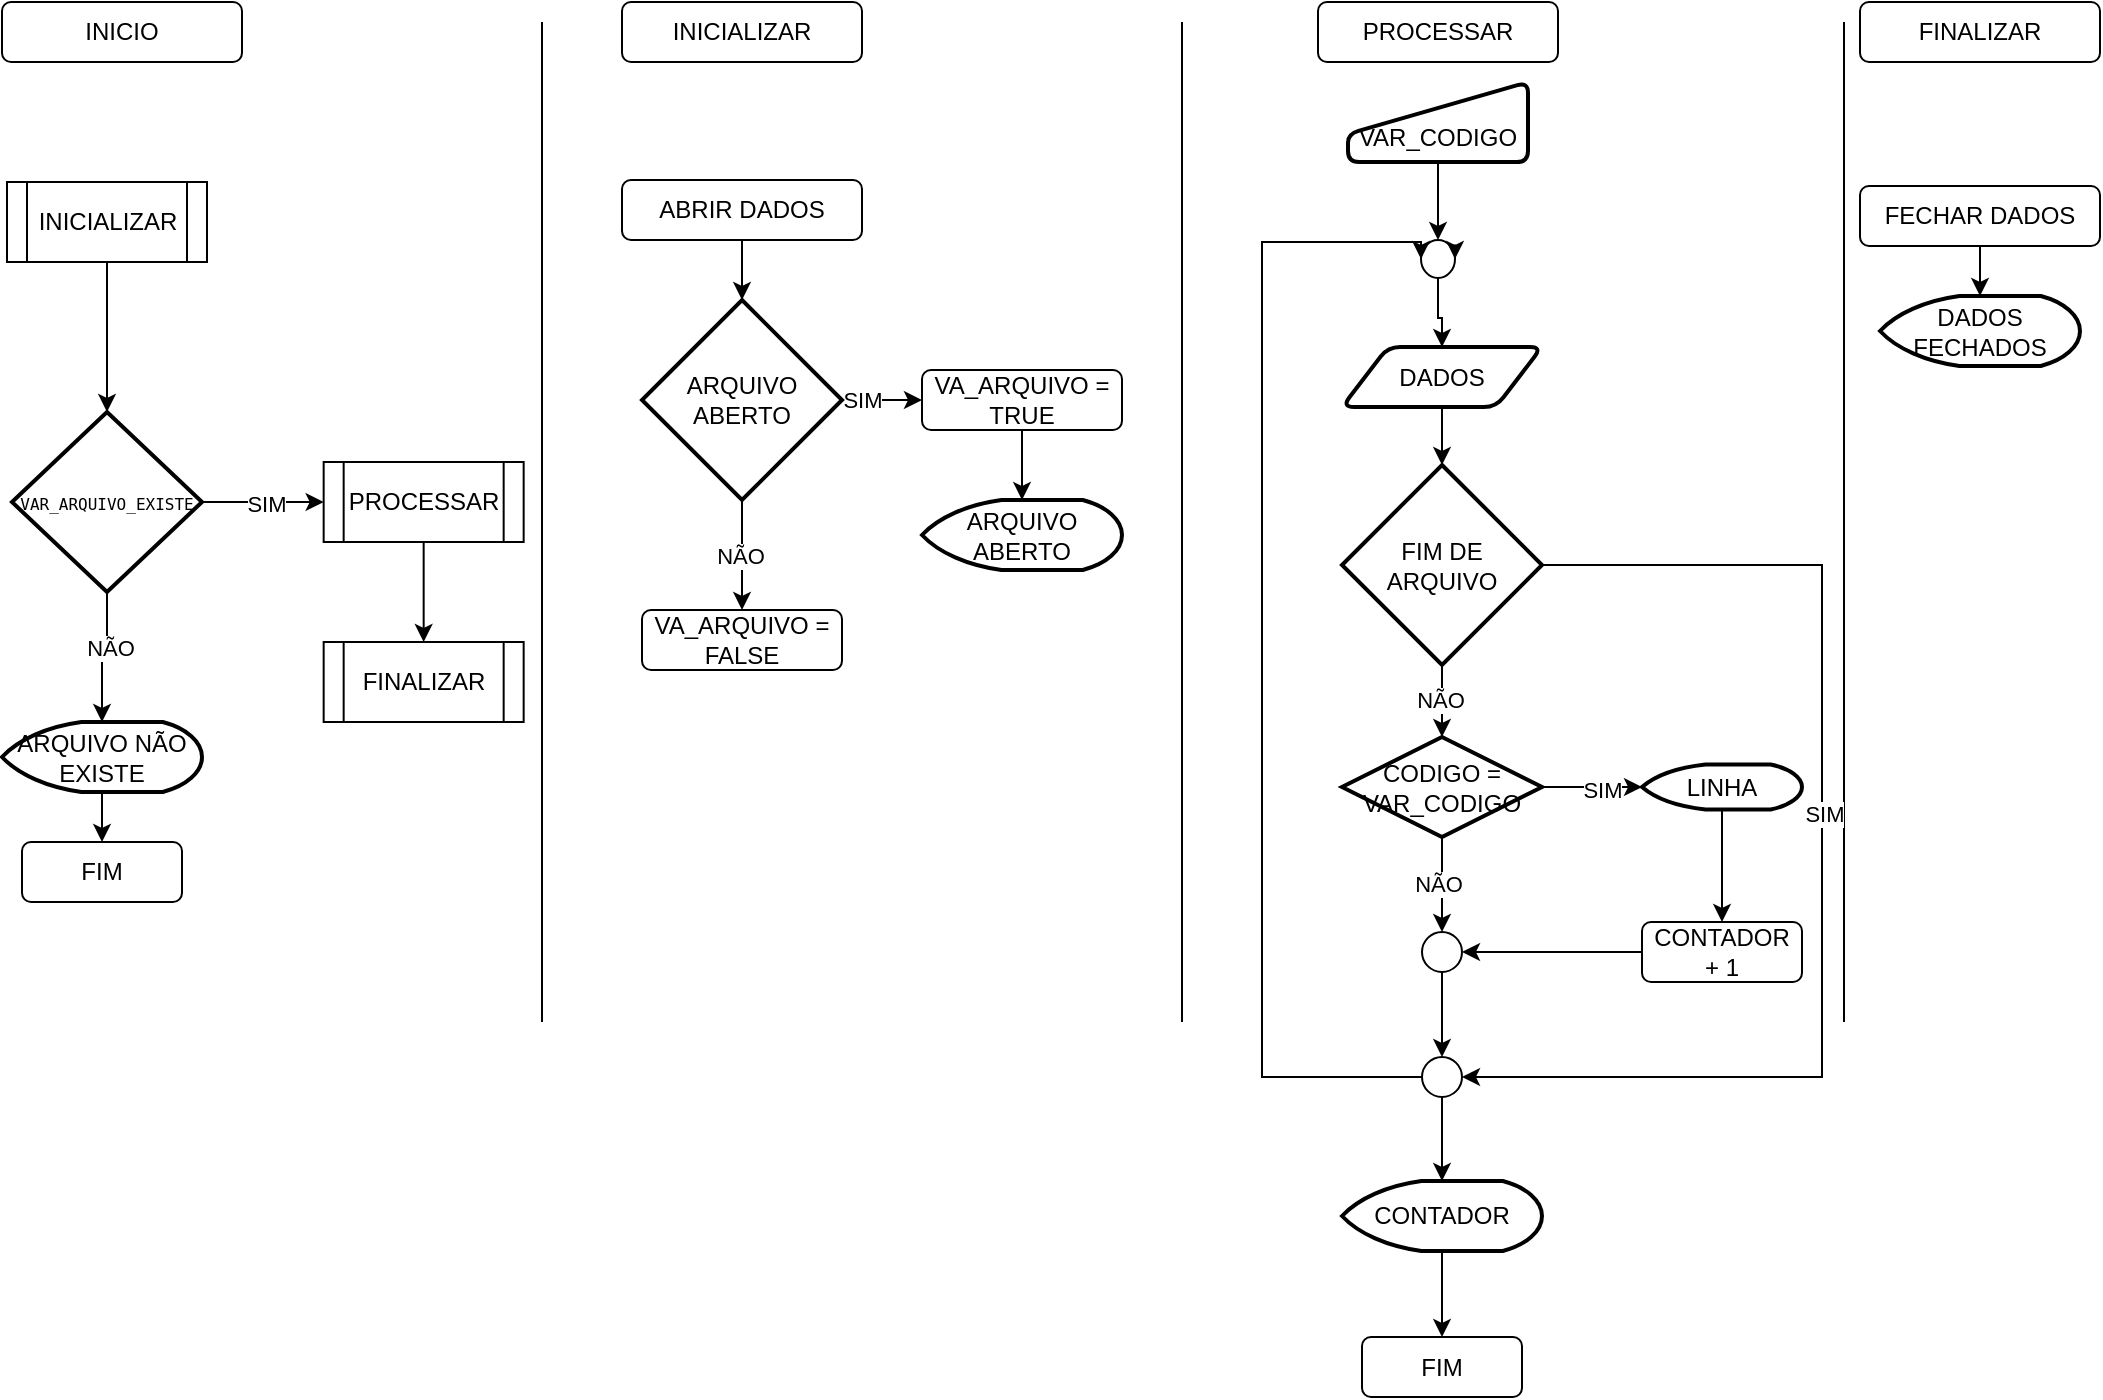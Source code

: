 <mxfile version="22.0.8" type="device">
  <diagram name="Page-1" id="E9orTl3SNehWpQuC50nb">
    <mxGraphModel dx="1386" dy="781" grid="1" gridSize="10" guides="1" tooltips="1" connect="1" arrows="1" fold="1" page="1" pageScale="1" pageWidth="827" pageHeight="1169" math="0" shadow="0">
      <root>
        <mxCell id="0" />
        <mxCell id="1" parent="0" />
        <mxCell id="xOdOsGnyKBdInWj9Q3QP-5" value="INICIO" style="rounded=1;whiteSpace=wrap;html=1;" parent="1" vertex="1">
          <mxGeometry x="30" y="20" width="120" height="30" as="geometry" />
        </mxCell>
        <mxCell id="xOdOsGnyKBdInWj9Q3QP-6" value="INICIALIZAR" style="rounded=1;whiteSpace=wrap;html=1;" parent="1" vertex="1">
          <mxGeometry x="340" y="20" width="120" height="30" as="geometry" />
        </mxCell>
        <mxCell id="xOdOsGnyKBdInWj9Q3QP-7" value="PROCESSAR" style="rounded=1;whiteSpace=wrap;html=1;" parent="1" vertex="1">
          <mxGeometry x="688" y="20" width="120" height="30" as="geometry" />
        </mxCell>
        <mxCell id="xOdOsGnyKBdInWj9Q3QP-8" value="FINALIZAR" style="rounded=1;whiteSpace=wrap;html=1;" parent="1" vertex="1">
          <mxGeometry x="959" y="20" width="120" height="30" as="geometry" />
        </mxCell>
        <mxCell id="xOdOsGnyKBdInWj9Q3QP-9" value="INICIALIZAR" style="shape=process;whiteSpace=wrap;html=1;backgroundOutline=1;" parent="1" vertex="1">
          <mxGeometry x="32.5" y="110" width="100" height="40" as="geometry" />
        </mxCell>
        <mxCell id="xOdOsGnyKBdInWj9Q3QP-15" style="edgeStyle=orthogonalEdgeStyle;rounded=0;orthogonalLoop=1;jettySize=auto;html=1;" parent="1" source="xOdOsGnyKBdInWj9Q3QP-10" target="xOdOsGnyKBdInWj9Q3QP-12" edge="1">
          <mxGeometry relative="1" as="geometry" />
        </mxCell>
        <mxCell id="xOdOsGnyKBdInWj9Q3QP-18" value="SIM" style="edgeLabel;html=1;align=center;verticalAlign=middle;resizable=0;points=[];" parent="xOdOsGnyKBdInWj9Q3QP-15" vertex="1" connectable="0">
          <mxGeometry x="0.037" y="-1" relative="1" as="geometry">
            <mxPoint as="offset" />
          </mxGeometry>
        </mxCell>
        <mxCell id="xOdOsGnyKBdInWj9Q3QP-17" style="edgeStyle=orthogonalEdgeStyle;rounded=0;orthogonalLoop=1;jettySize=auto;html=1;entryX=0.5;entryY=0;entryDx=0;entryDy=0;entryPerimeter=0;" parent="1" source="xOdOsGnyKBdInWj9Q3QP-10" target="xOdOsGnyKBdInWj9Q3QP-47" edge="1">
          <mxGeometry relative="1" as="geometry" />
        </mxCell>
        <mxCell id="xOdOsGnyKBdInWj9Q3QP-19" value="NÃO" style="edgeLabel;html=1;align=center;verticalAlign=middle;resizable=0;points=[];" parent="xOdOsGnyKBdInWj9Q3QP-17" vertex="1" connectable="0">
          <mxGeometry x="-0.176" y="1" relative="1" as="geometry">
            <mxPoint as="offset" />
          </mxGeometry>
        </mxCell>
        <mxCell id="xOdOsGnyKBdInWj9Q3QP-10" value="&lt;pre&gt;&lt;font style=&quot;font-size: 8px;&quot;&gt;VAR_ARQUIVO_EXISTE&lt;/font&gt;&lt;/pre&gt;" style="strokeWidth=2;html=1;shape=mxgraph.flowchart.decision;whiteSpace=wrap;" parent="1" vertex="1">
          <mxGeometry x="35" y="225" width="95" height="90" as="geometry" />
        </mxCell>
        <mxCell id="xOdOsGnyKBdInWj9Q3QP-11" value="FIM" style="rounded=1;whiteSpace=wrap;html=1;" parent="1" vertex="1">
          <mxGeometry x="40" y="440" width="80" height="30" as="geometry" />
        </mxCell>
        <mxCell id="xOdOsGnyKBdInWj9Q3QP-16" style="edgeStyle=orthogonalEdgeStyle;rounded=0;orthogonalLoop=1;jettySize=auto;html=1;" parent="1" source="xOdOsGnyKBdInWj9Q3QP-12" target="xOdOsGnyKBdInWj9Q3QP-13" edge="1">
          <mxGeometry relative="1" as="geometry" />
        </mxCell>
        <mxCell id="xOdOsGnyKBdInWj9Q3QP-12" value="PROCESSAR" style="shape=process;whiteSpace=wrap;html=1;backgroundOutline=1;" parent="1" vertex="1">
          <mxGeometry x="190.83" y="250" width="100" height="40" as="geometry" />
        </mxCell>
        <mxCell id="xOdOsGnyKBdInWj9Q3QP-13" value="FINALIZAR" style="shape=process;whiteSpace=wrap;html=1;backgroundOutline=1;" parent="1" vertex="1">
          <mxGeometry x="190.83" y="340" width="100" height="40" as="geometry" />
        </mxCell>
        <mxCell id="xOdOsGnyKBdInWj9Q3QP-20" style="edgeStyle=orthogonalEdgeStyle;rounded=0;orthogonalLoop=1;jettySize=auto;html=1;entryX=0.5;entryY=0;entryDx=0;entryDy=0;entryPerimeter=0;" parent="1" source="xOdOsGnyKBdInWj9Q3QP-9" target="xOdOsGnyKBdInWj9Q3QP-10" edge="1">
          <mxGeometry relative="1" as="geometry" />
        </mxCell>
        <mxCell id="xOdOsGnyKBdInWj9Q3QP-21" value="ABRIR DADOS" style="rounded=1;whiteSpace=wrap;html=1;" parent="1" vertex="1">
          <mxGeometry x="340" y="109" width="120" height="30" as="geometry" />
        </mxCell>
        <mxCell id="xOdOsGnyKBdInWj9Q3QP-27" style="edgeStyle=orthogonalEdgeStyle;rounded=0;orthogonalLoop=1;jettySize=auto;html=1;entryX=0;entryY=0.5;entryDx=0;entryDy=0;" parent="1" source="xOdOsGnyKBdInWj9Q3QP-22" target="xOdOsGnyKBdInWj9Q3QP-23" edge="1">
          <mxGeometry relative="1" as="geometry" />
        </mxCell>
        <mxCell id="xOdOsGnyKBdInWj9Q3QP-28" value="SIM" style="edgeLabel;html=1;align=center;verticalAlign=middle;resizable=0;points=[];" parent="xOdOsGnyKBdInWj9Q3QP-27" vertex="1" connectable="0">
          <mxGeometry x="0.2" y="-1" relative="1" as="geometry">
            <mxPoint x="-14" y="-1" as="offset" />
          </mxGeometry>
        </mxCell>
        <mxCell id="xOdOsGnyKBdInWj9Q3QP-29" style="edgeStyle=orthogonalEdgeStyle;rounded=0;orthogonalLoop=1;jettySize=auto;html=1;entryX=0.5;entryY=0;entryDx=0;entryDy=0;" parent="1" source="xOdOsGnyKBdInWj9Q3QP-22" target="xOdOsGnyKBdInWj9Q3QP-24" edge="1">
          <mxGeometry relative="1" as="geometry" />
        </mxCell>
        <mxCell id="xOdOsGnyKBdInWj9Q3QP-30" value="NÃO" style="edgeLabel;html=1;align=center;verticalAlign=middle;resizable=0;points=[];" parent="xOdOsGnyKBdInWj9Q3QP-29" vertex="1" connectable="0">
          <mxGeometry x="-0.006" y="-1" relative="1" as="geometry">
            <mxPoint as="offset" />
          </mxGeometry>
        </mxCell>
        <mxCell id="xOdOsGnyKBdInWj9Q3QP-22" value="ARQUIVO ABERTO" style="strokeWidth=2;html=1;shape=mxgraph.flowchart.decision;whiteSpace=wrap;" parent="1" vertex="1">
          <mxGeometry x="350" y="169" width="100" height="100" as="geometry" />
        </mxCell>
        <mxCell id="xOdOsGnyKBdInWj9Q3QP-23" value="VA_ARQUIVO = TRUE" style="rounded=1;whiteSpace=wrap;html=1;" parent="1" vertex="1">
          <mxGeometry x="490" y="204" width="100" height="30" as="geometry" />
        </mxCell>
        <mxCell id="xOdOsGnyKBdInWj9Q3QP-24" value="VA_ARQUIVO = FALSE" style="rounded=1;whiteSpace=wrap;html=1;" parent="1" vertex="1">
          <mxGeometry x="350" y="324" width="100" height="30" as="geometry" />
        </mxCell>
        <mxCell id="xOdOsGnyKBdInWj9Q3QP-25" value="FECHAR DADOS" style="rounded=1;whiteSpace=wrap;html=1;" parent="1" vertex="1">
          <mxGeometry x="959" y="112" width="120" height="30" as="geometry" />
        </mxCell>
        <mxCell id="xOdOsGnyKBdInWj9Q3QP-32" style="edgeStyle=orthogonalEdgeStyle;rounded=0;orthogonalLoop=1;jettySize=auto;html=1;exitX=0.5;exitY=1;exitDx=0;exitDy=0;entryX=0.5;entryY=0;entryDx=0;entryDy=0;entryPerimeter=0;" parent="1" source="xOdOsGnyKBdInWj9Q3QP-21" target="xOdOsGnyKBdInWj9Q3QP-22" edge="1">
          <mxGeometry relative="1" as="geometry" />
        </mxCell>
        <mxCell id="0NUJjNsStKlXPZNZ56HI-22" style="edgeStyle=orthogonalEdgeStyle;rounded=0;orthogonalLoop=1;jettySize=auto;html=1;entryX=0.5;entryY=0;entryDx=0;entryDy=0;" parent="1" source="xOdOsGnyKBdInWj9Q3QP-33" target="LfUByzGmstmKP9peE8tK-1" edge="1">
          <mxGeometry relative="1" as="geometry" />
        </mxCell>
        <mxCell id="xOdOsGnyKBdInWj9Q3QP-33" value="LINHA" style="strokeWidth=2;html=1;shape=mxgraph.flowchart.display;whiteSpace=wrap;" parent="1" vertex="1">
          <mxGeometry x="850" y="401.25" width="80" height="22.5" as="geometry" />
        </mxCell>
        <mxCell id="xOdOsGnyKBdInWj9Q3QP-37" value="DADOS FECHADOS" style="strokeWidth=2;html=1;shape=mxgraph.flowchart.display;whiteSpace=wrap;" parent="1" vertex="1">
          <mxGeometry x="969" y="167" width="100" height="35" as="geometry" />
        </mxCell>
        <mxCell id="xOdOsGnyKBdInWj9Q3QP-38" style="edgeStyle=orthogonalEdgeStyle;rounded=0;orthogonalLoop=1;jettySize=auto;html=1;entryX=0.5;entryY=0;entryDx=0;entryDy=0;entryPerimeter=0;" parent="1" source="xOdOsGnyKBdInWj9Q3QP-25" target="xOdOsGnyKBdInWj9Q3QP-37" edge="1">
          <mxGeometry relative="1" as="geometry" />
        </mxCell>
        <mxCell id="xOdOsGnyKBdInWj9Q3QP-42" value="ARQUIVO ABERTO" style="strokeWidth=2;html=1;shape=mxgraph.flowchart.display;whiteSpace=wrap;" parent="1" vertex="1">
          <mxGeometry x="490" y="269" width="100" height="35" as="geometry" />
        </mxCell>
        <mxCell id="xOdOsGnyKBdInWj9Q3QP-44" style="edgeStyle=orthogonalEdgeStyle;rounded=0;orthogonalLoop=1;jettySize=auto;html=1;entryX=0.5;entryY=0;entryDx=0;entryDy=0;entryPerimeter=0;" parent="1" source="xOdOsGnyKBdInWj9Q3QP-23" target="xOdOsGnyKBdInWj9Q3QP-42" edge="1">
          <mxGeometry relative="1" as="geometry" />
        </mxCell>
        <mxCell id="xOdOsGnyKBdInWj9Q3QP-45" value="" style="endArrow=none;html=1;rounded=0;" parent="1" edge="1">
          <mxGeometry width="50" height="50" relative="1" as="geometry">
            <mxPoint x="300" y="530" as="sourcePoint" />
            <mxPoint x="300" y="30" as="targetPoint" />
          </mxGeometry>
        </mxCell>
        <mxCell id="xOdOsGnyKBdInWj9Q3QP-46" value="" style="endArrow=none;html=1;rounded=0;" parent="1" edge="1">
          <mxGeometry width="50" height="50" relative="1" as="geometry">
            <mxPoint x="620" y="530" as="sourcePoint" />
            <mxPoint x="620" y="30" as="targetPoint" />
          </mxGeometry>
        </mxCell>
        <mxCell id="xOdOsGnyKBdInWj9Q3QP-48" style="edgeStyle=orthogonalEdgeStyle;rounded=0;orthogonalLoop=1;jettySize=auto;html=1;entryX=0.5;entryY=0;entryDx=0;entryDy=0;" parent="1" source="xOdOsGnyKBdInWj9Q3QP-47" target="xOdOsGnyKBdInWj9Q3QP-11" edge="1">
          <mxGeometry relative="1" as="geometry" />
        </mxCell>
        <mxCell id="xOdOsGnyKBdInWj9Q3QP-47" value="ARQUIVO NÃO EXISTE" style="strokeWidth=2;html=1;shape=mxgraph.flowchart.display;whiteSpace=wrap;" parent="1" vertex="1">
          <mxGeometry x="30" y="380" width="100" height="35" as="geometry" />
        </mxCell>
        <mxCell id="Lk_y6rpFt2geR_PgOuyr-1" value="FIM DE ARQUIVO" style="strokeWidth=2;html=1;shape=mxgraph.flowchart.decision;whiteSpace=wrap;" parent="1" vertex="1">
          <mxGeometry x="700" y="251.5" width="100" height="100" as="geometry" />
        </mxCell>
        <mxCell id="Lk_y6rpFt2geR_PgOuyr-6" style="edgeStyle=orthogonalEdgeStyle;rounded=0;orthogonalLoop=1;jettySize=auto;html=1;entryX=0.5;entryY=0;entryDx=0;entryDy=0;entryPerimeter=0;exitX=0.5;exitY=1;exitDx=0;exitDy=0;" parent="1" source="MLtzpxoAk8ovqLgHKqtv-1" target="Lk_y6rpFt2geR_PgOuyr-1" edge="1">
          <mxGeometry relative="1" as="geometry">
            <mxPoint x="755" y="155.5" as="sourcePoint" />
          </mxGeometry>
        </mxCell>
        <mxCell id="Lk_y6rpFt2geR_PgOuyr-9" value="" style="endArrow=none;html=1;rounded=0;" parent="1" edge="1">
          <mxGeometry width="50" height="50" relative="1" as="geometry">
            <mxPoint x="951" y="530" as="sourcePoint" />
            <mxPoint x="951" y="30" as="targetPoint" />
          </mxGeometry>
        </mxCell>
        <mxCell id="MLtzpxoAk8ovqLgHKqtv-1" value="DADOS" style="shape=parallelogram;html=1;strokeWidth=2;perimeter=parallelogramPerimeter;whiteSpace=wrap;rounded=1;arcSize=12;size=0.23;" parent="1" vertex="1">
          <mxGeometry x="700" y="192.5" width="100" height="30" as="geometry" />
        </mxCell>
        <mxCell id="MLtzpxoAk8ovqLgHKqtv-2" value="FIM" style="rounded=1;whiteSpace=wrap;html=1;" parent="1" vertex="1">
          <mxGeometry x="710" y="687.5" width="80" height="30" as="geometry" />
        </mxCell>
        <mxCell id="0NUJjNsStKlXPZNZ56HI-23" style="edgeStyle=orthogonalEdgeStyle;rounded=0;orthogonalLoop=1;jettySize=auto;html=1;entryX=1;entryY=0.5;entryDx=0;entryDy=0;entryPerimeter=0;" parent="1" source="LfUByzGmstmKP9peE8tK-1" target="0NUJjNsStKlXPZNZ56HI-24" edge="1">
          <mxGeometry relative="1" as="geometry">
            <mxPoint x="830" y="530" as="targetPoint" />
          </mxGeometry>
        </mxCell>
        <mxCell id="LfUByzGmstmKP9peE8tK-1" value="CONTADOR + 1" style="rounded=1;whiteSpace=wrap;html=1;" parent="1" vertex="1">
          <mxGeometry x="850" y="480" width="80" height="30" as="geometry" />
        </mxCell>
        <mxCell id="LfUByzGmstmKP9peE8tK-5" style="edgeStyle=orthogonalEdgeStyle;rounded=0;orthogonalLoop=1;jettySize=auto;html=1;entryX=0.5;entryY=0;entryDx=0;entryDy=0;" parent="1" source="LfUByzGmstmKP9peE8tK-4" target="MLtzpxoAk8ovqLgHKqtv-2" edge="1">
          <mxGeometry relative="1" as="geometry" />
        </mxCell>
        <mxCell id="LfUByzGmstmKP9peE8tK-4" value="CONTADOR" style="strokeWidth=2;html=1;shape=mxgraph.flowchart.display;whiteSpace=wrap;" parent="1" vertex="1">
          <mxGeometry x="700" y="609.5" width="100" height="35" as="geometry" />
        </mxCell>
        <mxCell id="0NUJjNsStKlXPZNZ56HI-31" style="edgeStyle=orthogonalEdgeStyle;rounded=0;orthogonalLoop=1;jettySize=auto;html=1;" parent="1" source="0NUJjNsStKlXPZNZ56HI-1" target="0NUJjNsStKlXPZNZ56HI-6" edge="1">
          <mxGeometry relative="1" as="geometry" />
        </mxCell>
        <mxCell id="0NUJjNsStKlXPZNZ56HI-1" value="&lt;br&gt;VAR_CODIGO" style="html=1;strokeWidth=2;shape=manualInput;whiteSpace=wrap;rounded=1;size=26;arcSize=11;" parent="1" vertex="1">
          <mxGeometry x="703" y="60" width="90" height="40" as="geometry" />
        </mxCell>
        <mxCell id="0NUJjNsStKlXPZNZ56HI-3" value="" style="verticalLabelPosition=bottom;verticalAlign=top;html=1;shape=mxgraph.flowchart.on-page_reference;" parent="1" vertex="1">
          <mxGeometry x="740" y="547.5" width="20" height="20" as="geometry" />
        </mxCell>
        <mxCell id="0NUJjNsStKlXPZNZ56HI-5" style="edgeStyle=orthogonalEdgeStyle;rounded=0;orthogonalLoop=1;jettySize=auto;html=1;entryX=0.5;entryY=0;entryDx=0;entryDy=0;entryPerimeter=0;" parent="1" source="0NUJjNsStKlXPZNZ56HI-3" target="LfUByzGmstmKP9peE8tK-4" edge="1">
          <mxGeometry relative="1" as="geometry" />
        </mxCell>
        <mxCell id="OqE1w9wmJIhWuc85TDj7-2" value="" style="edgeStyle=orthogonalEdgeStyle;rounded=0;orthogonalLoop=1;jettySize=auto;html=1;" edge="1" parent="1" source="0NUJjNsStKlXPZNZ56HI-6" target="MLtzpxoAk8ovqLgHKqtv-1">
          <mxGeometry relative="1" as="geometry" />
        </mxCell>
        <mxCell id="0NUJjNsStKlXPZNZ56HI-6" value="" style="verticalLabelPosition=bottom;verticalAlign=top;html=1;shape=mxgraph.flowchart.on-page_reference;" parent="1" vertex="1">
          <mxGeometry x="739.5" y="139" width="17" height="19" as="geometry" />
        </mxCell>
        <mxCell id="0NUJjNsStKlXPZNZ56HI-9" value="CODIGO = VAR_CODIGO" style="strokeWidth=2;html=1;shape=mxgraph.flowchart.decision;whiteSpace=wrap;" parent="1" vertex="1">
          <mxGeometry x="700" y="387.5" width="100" height="50" as="geometry" />
        </mxCell>
        <mxCell id="0NUJjNsStKlXPZNZ56HI-13" style="edgeStyle=orthogonalEdgeStyle;rounded=0;orthogonalLoop=1;jettySize=auto;html=1;entryX=0;entryY=0.5;entryDx=0;entryDy=0;entryPerimeter=0;" parent="1" source="0NUJjNsStKlXPZNZ56HI-9" target="xOdOsGnyKBdInWj9Q3QP-33" edge="1">
          <mxGeometry relative="1" as="geometry" />
        </mxCell>
        <mxCell id="0NUJjNsStKlXPZNZ56HI-14" value="SIM" style="edgeLabel;html=1;align=center;verticalAlign=middle;resizable=0;points=[];" parent="0NUJjNsStKlXPZNZ56HI-13" vertex="1" connectable="0">
          <mxGeometry x="0.2" y="-1" relative="1" as="geometry">
            <mxPoint as="offset" />
          </mxGeometry>
        </mxCell>
        <mxCell id="0NUJjNsStKlXPZNZ56HI-15" style="edgeStyle=orthogonalEdgeStyle;rounded=0;orthogonalLoop=1;jettySize=auto;html=1;entryX=0.5;entryY=0;entryDx=0;entryDy=0;entryPerimeter=0;" parent="1" source="0NUJjNsStKlXPZNZ56HI-9" target="0NUJjNsStKlXPZNZ56HI-24" edge="1">
          <mxGeometry relative="1" as="geometry">
            <mxPoint x="750" y="500" as="targetPoint" />
          </mxGeometry>
        </mxCell>
        <mxCell id="0NUJjNsStKlXPZNZ56HI-16" value="NÃO" style="edgeLabel;html=1;align=center;verticalAlign=middle;resizable=0;points=[];" parent="0NUJjNsStKlXPZNZ56HI-15" vertex="1" connectable="0">
          <mxGeometry x="-0.018" y="-2" relative="1" as="geometry">
            <mxPoint as="offset" />
          </mxGeometry>
        </mxCell>
        <mxCell id="0NUJjNsStKlXPZNZ56HI-20" style="edgeStyle=orthogonalEdgeStyle;rounded=0;orthogonalLoop=1;jettySize=auto;html=1;entryX=1;entryY=0.5;entryDx=0;entryDy=0;entryPerimeter=0;" parent="1" source="Lk_y6rpFt2geR_PgOuyr-1" target="0NUJjNsStKlXPZNZ56HI-3" edge="1">
          <mxGeometry relative="1" as="geometry">
            <Array as="points">
              <mxPoint x="940" y="302" />
              <mxPoint x="940" y="558" />
            </Array>
          </mxGeometry>
        </mxCell>
        <mxCell id="0NUJjNsStKlXPZNZ56HI-21" value="SIM" style="edgeLabel;html=1;align=center;verticalAlign=middle;resizable=0;points=[];" parent="0NUJjNsStKlXPZNZ56HI-20" vertex="1" connectable="0">
          <mxGeometry x="-0.085" y="1" relative="1" as="geometry">
            <mxPoint y="1" as="offset" />
          </mxGeometry>
        </mxCell>
        <mxCell id="0NUJjNsStKlXPZNZ56HI-24" value="" style="verticalLabelPosition=bottom;verticalAlign=top;html=1;shape=mxgraph.flowchart.on-page_reference;" parent="1" vertex="1">
          <mxGeometry x="740" y="485" width="20" height="20" as="geometry" />
        </mxCell>
        <mxCell id="0NUJjNsStKlXPZNZ56HI-27" style="edgeStyle=orthogonalEdgeStyle;rounded=0;orthogonalLoop=1;jettySize=auto;html=1;entryX=0.5;entryY=0;entryDx=0;entryDy=0;entryPerimeter=0;" parent="1" source="0NUJjNsStKlXPZNZ56HI-24" target="0NUJjNsStKlXPZNZ56HI-3" edge="1">
          <mxGeometry relative="1" as="geometry" />
        </mxCell>
        <mxCell id="0NUJjNsStKlXPZNZ56HI-28" style="edgeStyle=orthogonalEdgeStyle;rounded=0;orthogonalLoop=1;jettySize=auto;html=1;entryX=0.5;entryY=0;entryDx=0;entryDy=0;entryPerimeter=0;" parent="1" source="Lk_y6rpFt2geR_PgOuyr-1" target="0NUJjNsStKlXPZNZ56HI-9" edge="1">
          <mxGeometry relative="1" as="geometry" />
        </mxCell>
        <mxCell id="0NUJjNsStKlXPZNZ56HI-29" value="NÃO" style="edgeLabel;html=1;align=center;verticalAlign=middle;resizable=0;points=[];" parent="0NUJjNsStKlXPZNZ56HI-28" vertex="1" connectable="0">
          <mxGeometry x="0.114" y="-1" relative="1" as="geometry">
            <mxPoint y="1" as="offset" />
          </mxGeometry>
        </mxCell>
        <mxCell id="0NUJjNsStKlXPZNZ56HI-30" style="edgeStyle=orthogonalEdgeStyle;rounded=0;orthogonalLoop=1;jettySize=auto;html=1;entryX=0;entryY=0.5;entryDx=0;entryDy=0;entryPerimeter=0;" parent="1" source="0NUJjNsStKlXPZNZ56HI-3" target="0NUJjNsStKlXPZNZ56HI-6" edge="1">
          <mxGeometry relative="1" as="geometry">
            <Array as="points">
              <mxPoint x="660" y="558" />
              <mxPoint x="660" y="140" />
            </Array>
          </mxGeometry>
        </mxCell>
        <mxCell id="OqE1w9wmJIhWuc85TDj7-1" style="edgeStyle=orthogonalEdgeStyle;rounded=0;orthogonalLoop=1;jettySize=auto;html=1;exitX=0.855;exitY=0.145;exitDx=0;exitDy=0;exitPerimeter=0;entryX=1;entryY=0.5;entryDx=0;entryDy=0;entryPerimeter=0;" edge="1" parent="1" source="0NUJjNsStKlXPZNZ56HI-6" target="0NUJjNsStKlXPZNZ56HI-6">
          <mxGeometry relative="1" as="geometry" />
        </mxCell>
      </root>
    </mxGraphModel>
  </diagram>
</mxfile>
